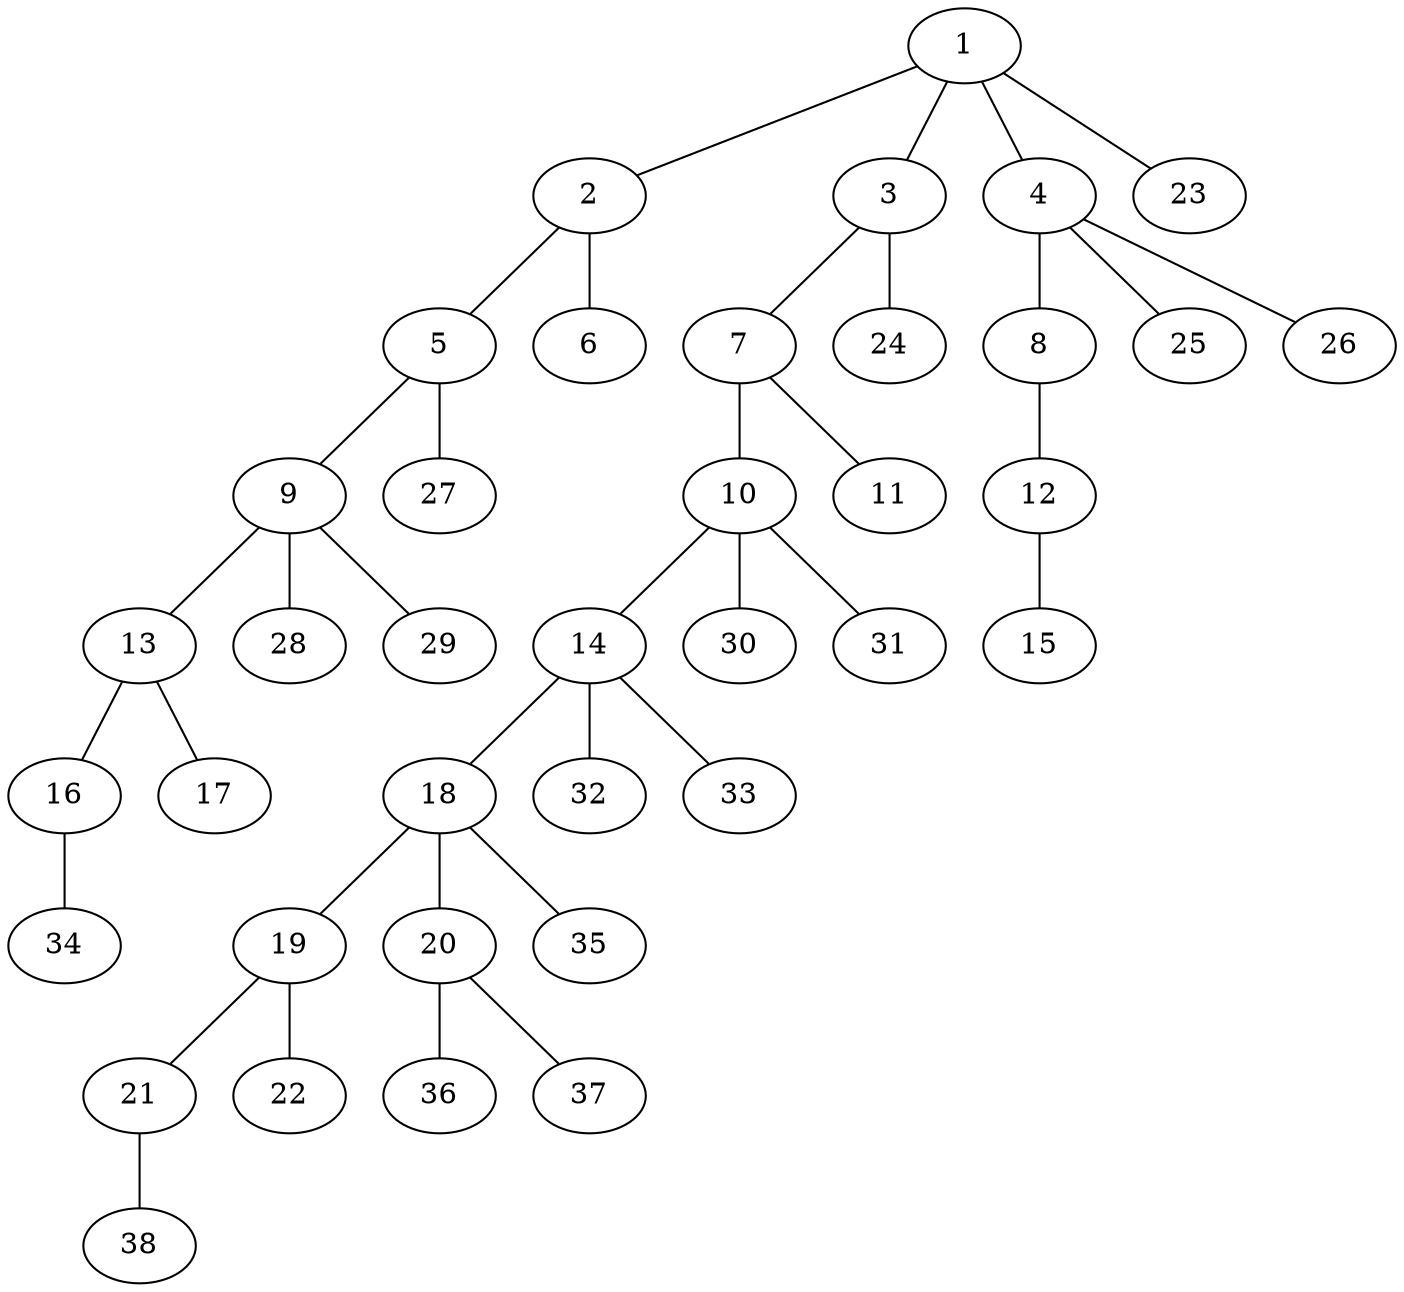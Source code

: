 graph molecule_1833 {
	1	 [chem=C];
	2	 [chem=C];
	1 -- 2	 [valence=1];
	3	 [chem=N];
	1 -- 3	 [valence=1];
	4	 [chem=C];
	1 -- 4	 [valence=1];
	23	 [chem=H];
	1 -- 23	 [valence=1];
	5	 [chem=N];
	2 -- 5	 [valence=1];
	6	 [chem=O];
	2 -- 6	 [valence=2];
	7	 [chem=C];
	3 -- 7	 [valence=1];
	24	 [chem=H];
	3 -- 24	 [valence=1];
	8	 [chem=S];
	4 -- 8	 [valence=1];
	25	 [chem=H];
	4 -- 25	 [valence=1];
	26	 [chem=H];
	4 -- 26	 [valence=1];
	9	 [chem=C];
	5 -- 9	 [valence=1];
	27	 [chem=H];
	5 -- 27	 [valence=1];
	10	 [chem=C];
	7 -- 10	 [valence=1];
	11	 [chem=O];
	7 -- 11	 [valence=2];
	12	 [chem=N];
	8 -- 12	 [valence=1];
	13	 [chem=C];
	9 -- 13	 [valence=1];
	28	 [chem=H];
	9 -- 28	 [valence=1];
	29	 [chem=H];
	9 -- 29	 [valence=1];
	14	 [chem=C];
	10 -- 14	 [valence=1];
	30	 [chem=H];
	10 -- 30	 [valence=1];
	31	 [chem=H];
	10 -- 31	 [valence=1];
	15	 [chem=O];
	12 -- 15	 [valence=2];
	16	 [chem=O];
	13 -- 16	 [valence=1];
	17	 [chem=O];
	13 -- 17	 [valence=2];
	18	 [chem=C];
	14 -- 18	 [valence=1];
	32	 [chem=H];
	14 -- 32	 [valence=1];
	33	 [chem=H];
	14 -- 33	 [valence=1];
	34	 [chem=H];
	16 -- 34	 [valence=1];
	19	 [chem=C];
	18 -- 19	 [valence=1];
	20	 [chem=N];
	18 -- 20	 [valence=1];
	35	 [chem=H];
	18 -- 35	 [valence=1];
	21	 [chem=O];
	19 -- 21	 [valence=1];
	22	 [chem=O];
	19 -- 22	 [valence=2];
	36	 [chem=H];
	20 -- 36	 [valence=1];
	37	 [chem=H];
	20 -- 37	 [valence=1];
	38	 [chem=H];
	21 -- 38	 [valence=1];
}

